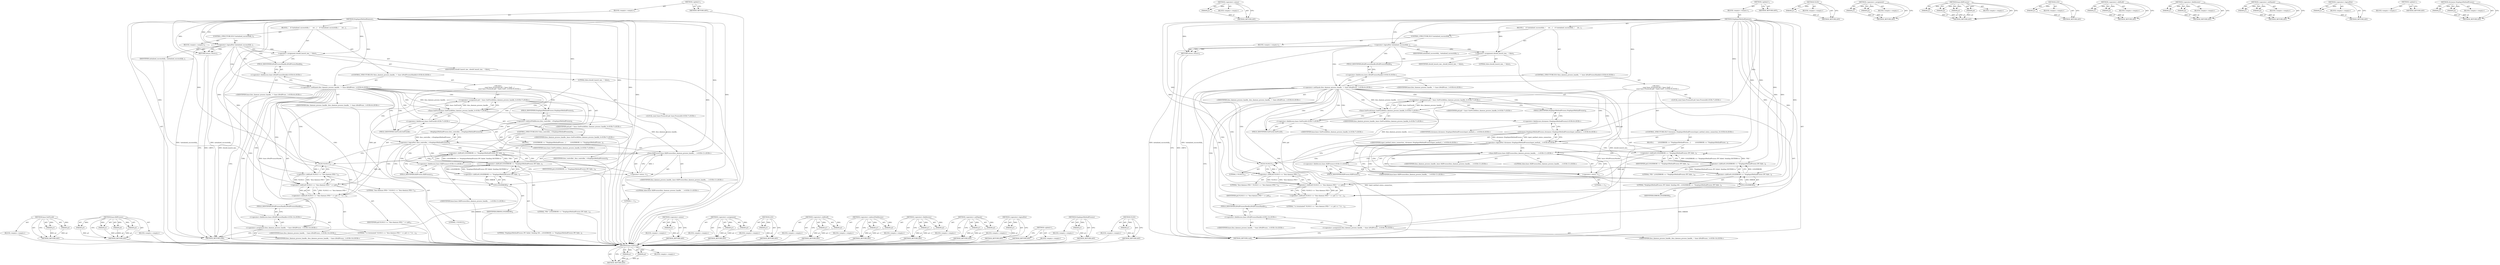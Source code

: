 digraph "VLOG" {
vulnerable_118 [label=<(METHOD,base.GetProcId)>];
vulnerable_119 [label=<(PARAM,p1)>];
vulnerable_120 [label=<(PARAM,p2)>];
vulnerable_121 [label=<(BLOCK,&lt;empty&gt;,&lt;empty&gt;)>];
vulnerable_122 [label=<(METHOD_RETURN,ANY)>];
vulnerable_144 [label=<(METHOD,&lt;operator&gt;.minus)>];
vulnerable_145 [label=<(PARAM,p1)>];
vulnerable_146 [label=<(BLOCK,&lt;empty&gt;,&lt;empty&gt;)>];
vulnerable_147 [label=<(METHOD_RETURN,ANY)>];
vulnerable_6 [label=<(METHOD,&lt;global&gt;)<SUB>1</SUB>>];
vulnerable_7 [label=<(BLOCK,&lt;empty&gt;,&lt;empty&gt;)<SUB>1</SUB>>];
vulnerable_8 [label=<(METHOD,StopInputMethodDaemon)<SUB>1</SUB>>];
vulnerable_9 [label=<(BLOCK,{
    if (!initialized_successfully_)
      ret...,{
    if (!initialized_successfully_)
      ret...)<SUB>1</SUB>>];
vulnerable_10 [label=<(CONTROL_STRUCTURE,IF,if (!initialized_successfully_))<SUB>2</SUB>>];
vulnerable_11 [label=<(&lt;operator&gt;.logicalNot,!initialized_successfully_)<SUB>2</SUB>>];
vulnerable_12 [label=<(IDENTIFIER,initialized_successfully_,!initialized_successfully_)<SUB>2</SUB>>];
vulnerable_13 [label=<(BLOCK,&lt;empty&gt;,&lt;empty&gt;)<SUB>3</SUB>>];
vulnerable_14 [label=<(RETURN,return;,return;)<SUB>3</SUB>>];
vulnerable_15 [label=<(&lt;operator&gt;.assignment,should_launch_ime_ = false)<SUB>5</SUB>>];
vulnerable_16 [label=<(IDENTIFIER,should_launch_ime_,should_launch_ime_ = false)<SUB>5</SUB>>];
vulnerable_17 [label=<(LITERAL,false,should_launch_ime_ = false)<SUB>5</SUB>>];
vulnerable_18 [label="<(CONTROL_STRUCTURE,IF,if (ibus_daemon_process_handle_ != base::kNullProcessHandle))<SUB>6</SUB>>"];
vulnerable_19 [label="<(&lt;operator&gt;.notEquals,ibus_daemon_process_handle_ != base::kNullProce...)<SUB>6</SUB>>"];
vulnerable_20 [label="<(IDENTIFIER,ibus_daemon_process_handle_,ibus_daemon_process_handle_ != base::kNullProce...)<SUB>6</SUB>>"];
vulnerable_21 [label="<(&lt;operator&gt;.fieldAccess,base::kNullProcessHandle)<SUB>6</SUB>>"];
vulnerable_22 [label="<(IDENTIFIER,base,ibus_daemon_process_handle_ != base::kNullProce...)<SUB>6</SUB>>"];
vulnerable_23 [label=<(FIELD_IDENTIFIER,kNullProcessHandle,kNullProcessHandle)<SUB>6</SUB>>];
vulnerable_24 [label="<(BLOCK,{
       const base::ProcessId pid = base::GetP...,{
       const base::ProcessId pid = base::GetP...)<SUB>6</SUB>>"];
vulnerable_25 [label="<(LOCAL,const base.ProcessId pid: base.ProcessId)<SUB>7</SUB>>"];
vulnerable_26 [label="<(&lt;operator&gt;.assignment,pid = base::GetProcId(ibus_daemon_process_handle_))<SUB>7</SUB>>"];
vulnerable_27 [label="<(IDENTIFIER,pid,pid = base::GetProcId(ibus_daemon_process_handle_))<SUB>7</SUB>>"];
vulnerable_28 [label="<(base.GetProcId,base::GetProcId(ibus_daemon_process_handle_))<SUB>7</SUB>>"];
vulnerable_29 [label="<(&lt;operator&gt;.fieldAccess,base::GetProcId)<SUB>7</SUB>>"];
vulnerable_30 [label="<(IDENTIFIER,base,base::GetProcId(ibus_daemon_process_handle_))<SUB>7</SUB>>"];
vulnerable_31 [label=<(FIELD_IDENTIFIER,GetProcId,GetProcId)<SUB>7</SUB>>];
vulnerable_32 [label="<(IDENTIFIER,ibus_daemon_process_handle_,base::GetProcId(ibus_daemon_process_handle_))<SUB>7</SUB>>"];
vulnerable_33 [label="<(CONTROL_STRUCTURE,IF,if (!chromeos::StopInputMethodProcess(input_method_status_connection_)))<SUB>8</SUB>>"];
vulnerable_34 [label="<(&lt;operator&gt;.logicalNot,!chromeos::StopInputMethodProcess(input_method_...)<SUB>8</SUB>>"];
vulnerable_35 [label="<(chromeos.StopInputMethodProcess,chromeos::StopInputMethodProcess(input_method_s...)<SUB>8</SUB>>"];
vulnerable_36 [label="<(&lt;operator&gt;.fieldAccess,chromeos::StopInputMethodProcess)<SUB>8</SUB>>"];
vulnerable_37 [label="<(IDENTIFIER,chromeos,chromeos::StopInputMethodProcess(input_method_s...)<SUB>8</SUB>>"];
vulnerable_38 [label=<(FIELD_IDENTIFIER,StopInputMethodProcess,StopInputMethodProcess)<SUB>8</SUB>>];
vulnerable_39 [label="<(IDENTIFIER,input_method_status_connection_,chromeos::StopInputMethodProcess(input_method_s...)<SUB>8</SUB>>"];
vulnerable_40 [label=<(BLOCK,{
         LOG(ERROR) &lt;&lt; &quot;StopInputMethodProces...,{
         LOG(ERROR) &lt;&lt; &quot;StopInputMethodProces...)<SUB>8</SUB>>];
vulnerable_41 [label=<(&lt;operator&gt;.shiftLeft,LOG(ERROR) &lt;&lt; &quot;StopInputMethodProcess IPC faile...)<SUB>9</SUB>>];
vulnerable_42 [label=<(&lt;operator&gt;.shiftLeft,LOG(ERROR) &lt;&lt; &quot;StopInputMethodProcess IPC faile...)<SUB>9</SUB>>];
vulnerable_43 [label=<(&lt;operator&gt;.shiftLeft,LOG(ERROR) &lt;&lt; &quot;StopInputMethodProcess IPC faile...)<SUB>9</SUB>>];
vulnerable_44 [label=<(LOG,LOG(ERROR))<SUB>9</SUB>>];
vulnerable_45 [label=<(IDENTIFIER,ERROR,LOG(ERROR))<SUB>9</SUB>>];
vulnerable_46 [label=<(LITERAL,&quot;StopInputMethodProcess IPC failed. Sending SIG...,LOG(ERROR) &lt;&lt; &quot;StopInputMethodProcess IPC faile...)<SUB>9</SUB>>];
vulnerable_47 [label=<(LITERAL,&quot;PID &quot;,LOG(ERROR) &lt;&lt; &quot;StopInputMethodProcess IPC faile...)<SUB>10</SUB>>];
vulnerable_48 [label=<(IDENTIFIER,pid,LOG(ERROR) &lt;&lt; &quot;StopInputMethodProcess IPC faile...)<SUB>10</SUB>>];
vulnerable_49 [label="<(base.KillProcess,base::KillProcess(ibus_daemon_process_handle_, ...)<SUB>11</SUB>>"];
vulnerable_50 [label="<(&lt;operator&gt;.fieldAccess,base::KillProcess)<SUB>11</SUB>>"];
vulnerable_51 [label="<(IDENTIFIER,base,base::KillProcess(ibus_daemon_process_handle_, ...)<SUB>11</SUB>>"];
vulnerable_52 [label=<(FIELD_IDENTIFIER,KillProcess,KillProcess)<SUB>11</SUB>>];
vulnerable_53 [label="<(IDENTIFIER,ibus_daemon_process_handle_,base::KillProcess(ibus_daemon_process_handle_, ...)<SUB>11</SUB>>"];
vulnerable_54 [label=<(&lt;operator&gt;.minus,-1)<SUB>11</SUB>>];
vulnerable_55 [label=<(LITERAL,1,-1)<SUB>11</SUB>>];
vulnerable_56 [label="<(LITERAL,false,base::KillProcess(ibus_daemon_process_handle_, ...)<SUB>11</SUB>>"];
vulnerable_57 [label=<(&lt;operator&gt;.shiftLeft,VLOG(1) &lt;&lt; &quot;ibus-daemon (PID=&quot; &lt;&lt; pid &lt;&lt; &quot;) is ...)<SUB>13</SUB>>];
vulnerable_58 [label=<(&lt;operator&gt;.shiftLeft,VLOG(1) &lt;&lt; &quot;ibus-daemon (PID=&quot; &lt;&lt; pid)<SUB>13</SUB>>];
vulnerable_59 [label=<(&lt;operator&gt;.shiftLeft,VLOG(1) &lt;&lt; &quot;ibus-daemon (PID=&quot;)<SUB>13</SUB>>];
vulnerable_60 [label=<(VLOG,VLOG(1))<SUB>13</SUB>>];
vulnerable_61 [label=<(LITERAL,1,VLOG(1))<SUB>13</SUB>>];
vulnerable_62 [label=<(LITERAL,&quot;ibus-daemon (PID=&quot;,VLOG(1) &lt;&lt; &quot;ibus-daemon (PID=&quot;)<SUB>13</SUB>>];
vulnerable_63 [label=<(IDENTIFIER,pid,VLOG(1) &lt;&lt; &quot;ibus-daemon (PID=&quot; &lt;&lt; pid)<SUB>13</SUB>>];
vulnerable_64 [label=<(LITERAL,&quot;) is terminated&quot;,VLOG(1) &lt;&lt; &quot;ibus-daemon (PID=&quot; &lt;&lt; pid &lt;&lt; &quot;) is ...)<SUB>13</SUB>>];
vulnerable_65 [label="<(&lt;operator&gt;.assignment,ibus_daemon_process_handle_ = base::kNullProces...)<SUB>14</SUB>>"];
vulnerable_66 [label="<(IDENTIFIER,ibus_daemon_process_handle_,ibus_daemon_process_handle_ = base::kNullProces...)<SUB>14</SUB>>"];
vulnerable_67 [label="<(&lt;operator&gt;.fieldAccess,base::kNullProcessHandle)<SUB>14</SUB>>"];
vulnerable_68 [label="<(IDENTIFIER,base,ibus_daemon_process_handle_ = base::kNullProces...)<SUB>14</SUB>>"];
vulnerable_69 [label=<(FIELD_IDENTIFIER,kNullProcessHandle,kNullProcessHandle)<SUB>14</SUB>>];
vulnerable_70 [label=<(METHOD_RETURN,void)<SUB>1</SUB>>];
vulnerable_72 [label=<(METHOD_RETURN,ANY)<SUB>1</SUB>>];
vulnerable_148 [label=<(METHOD,VLOG)>];
vulnerable_149 [label=<(PARAM,p1)>];
vulnerable_150 [label=<(BLOCK,&lt;empty&gt;,&lt;empty&gt;)>];
vulnerable_151 [label=<(METHOD_RETURN,ANY)>];
vulnerable_103 [label=<(METHOD,&lt;operator&gt;.assignment)>];
vulnerable_104 [label=<(PARAM,p1)>];
vulnerable_105 [label=<(PARAM,p2)>];
vulnerable_106 [label=<(BLOCK,&lt;empty&gt;,&lt;empty&gt;)>];
vulnerable_107 [label=<(METHOD_RETURN,ANY)>];
vulnerable_137 [label=<(METHOD,base.KillProcess)>];
vulnerable_138 [label=<(PARAM,p1)>];
vulnerable_139 [label=<(PARAM,p2)>];
vulnerable_140 [label=<(PARAM,p3)>];
vulnerable_141 [label=<(PARAM,p4)>];
vulnerable_142 [label=<(BLOCK,&lt;empty&gt;,&lt;empty&gt;)>];
vulnerable_143 [label=<(METHOD_RETURN,ANY)>];
vulnerable_133 [label=<(METHOD,LOG)>];
vulnerable_134 [label=<(PARAM,p1)>];
vulnerable_135 [label=<(BLOCK,&lt;empty&gt;,&lt;empty&gt;)>];
vulnerable_136 [label=<(METHOD_RETURN,ANY)>];
vulnerable_128 [label=<(METHOD,&lt;operator&gt;.shiftLeft)>];
vulnerable_129 [label=<(PARAM,p1)>];
vulnerable_130 [label=<(PARAM,p2)>];
vulnerable_131 [label=<(BLOCK,&lt;empty&gt;,&lt;empty&gt;)>];
vulnerable_132 [label=<(METHOD_RETURN,ANY)>];
vulnerable_113 [label=<(METHOD,&lt;operator&gt;.fieldAccess)>];
vulnerable_114 [label=<(PARAM,p1)>];
vulnerable_115 [label=<(PARAM,p2)>];
vulnerable_116 [label=<(BLOCK,&lt;empty&gt;,&lt;empty&gt;)>];
vulnerable_117 [label=<(METHOD_RETURN,ANY)>];
vulnerable_108 [label=<(METHOD,&lt;operator&gt;.notEquals)>];
vulnerable_109 [label=<(PARAM,p1)>];
vulnerable_110 [label=<(PARAM,p2)>];
vulnerable_111 [label=<(BLOCK,&lt;empty&gt;,&lt;empty&gt;)>];
vulnerable_112 [label=<(METHOD_RETURN,ANY)>];
vulnerable_99 [label=<(METHOD,&lt;operator&gt;.logicalNot)>];
vulnerable_100 [label=<(PARAM,p1)>];
vulnerable_101 [label=<(BLOCK,&lt;empty&gt;,&lt;empty&gt;)>];
vulnerable_102 [label=<(METHOD_RETURN,ANY)>];
vulnerable_93 [label=<(METHOD,&lt;global&gt;)<SUB>1</SUB>>];
vulnerable_94 [label=<(BLOCK,&lt;empty&gt;,&lt;empty&gt;)>];
vulnerable_95 [label=<(METHOD_RETURN,ANY)>];
vulnerable_123 [label=<(METHOD,chromeos.StopInputMethodProcess)>];
vulnerable_124 [label=<(PARAM,p1)>];
vulnerable_125 [label=<(PARAM,p2)>];
vulnerable_126 [label=<(BLOCK,&lt;empty&gt;,&lt;empty&gt;)>];
vulnerable_127 [label=<(METHOD_RETURN,ANY)>];
fixed_117 [label=<(METHOD,base.GetProcId)>];
fixed_118 [label=<(PARAM,p1)>];
fixed_119 [label=<(PARAM,p2)>];
fixed_120 [label=<(BLOCK,&lt;empty&gt;,&lt;empty&gt;)>];
fixed_121 [label=<(METHOD_RETURN,ANY)>];
fixed_140 [label=<(METHOD,base.KillProcess)>];
fixed_141 [label=<(PARAM,p1)>];
fixed_142 [label=<(PARAM,p2)>];
fixed_143 [label=<(PARAM,p3)>];
fixed_144 [label=<(PARAM,p4)>];
fixed_145 [label=<(BLOCK,&lt;empty&gt;,&lt;empty&gt;)>];
fixed_146 [label=<(METHOD_RETURN,ANY)>];
fixed_6 [label=<(METHOD,&lt;global&gt;)<SUB>1</SUB>>];
fixed_7 [label=<(BLOCK,&lt;empty&gt;,&lt;empty&gt;)<SUB>1</SUB>>];
fixed_8 [label=<(METHOD,StopInputMethodDaemon)<SUB>1</SUB>>];
fixed_9 [label=<(BLOCK,{
    if (!initialized_successfully_)
      ret...,{
    if (!initialized_successfully_)
      ret...)<SUB>1</SUB>>];
fixed_10 [label=<(CONTROL_STRUCTURE,IF,if (!initialized_successfully_))<SUB>2</SUB>>];
fixed_11 [label=<(&lt;operator&gt;.logicalNot,!initialized_successfully_)<SUB>2</SUB>>];
fixed_12 [label=<(IDENTIFIER,initialized_successfully_,!initialized_successfully_)<SUB>2</SUB>>];
fixed_13 [label=<(BLOCK,&lt;empty&gt;,&lt;empty&gt;)<SUB>3</SUB>>];
fixed_14 [label=<(RETURN,return;,return;)<SUB>3</SUB>>];
fixed_15 [label=<(&lt;operator&gt;.assignment,should_launch_ime_ = false)<SUB>5</SUB>>];
fixed_16 [label=<(IDENTIFIER,should_launch_ime_,should_launch_ime_ = false)<SUB>5</SUB>>];
fixed_17 [label=<(LITERAL,false,should_launch_ime_ = false)<SUB>5</SUB>>];
fixed_18 [label="<(CONTROL_STRUCTURE,IF,if (ibus_daemon_process_handle_ != base::kNullProcessHandle))<SUB>6</SUB>>"];
fixed_19 [label="<(&lt;operator&gt;.notEquals,ibus_daemon_process_handle_ != base::kNullProce...)<SUB>6</SUB>>"];
fixed_20 [label="<(IDENTIFIER,ibus_daemon_process_handle_,ibus_daemon_process_handle_ != base::kNullProce...)<SUB>6</SUB>>"];
fixed_21 [label="<(&lt;operator&gt;.fieldAccess,base::kNullProcessHandle)<SUB>6</SUB>>"];
fixed_22 [label="<(IDENTIFIER,base,ibus_daemon_process_handle_ != base::kNullProce...)<SUB>6</SUB>>"];
fixed_23 [label=<(FIELD_IDENTIFIER,kNullProcessHandle,kNullProcessHandle)<SUB>6</SUB>>];
fixed_24 [label="<(BLOCK,{
       const base::ProcessId pid = base::GetP...,{
       const base::ProcessId pid = base::GetP...)<SUB>6</SUB>>"];
fixed_25 [label="<(LOCAL,const base.ProcessId pid: base.ProcessId)<SUB>7</SUB>>"];
fixed_26 [label="<(&lt;operator&gt;.assignment,pid = base::GetProcId(ibus_daemon_process_handle_))<SUB>7</SUB>>"];
fixed_27 [label="<(IDENTIFIER,pid,pid = base::GetProcId(ibus_daemon_process_handle_))<SUB>7</SUB>>"];
fixed_28 [label="<(base.GetProcId,base::GetProcId(ibus_daemon_process_handle_))<SUB>7</SUB>>"];
fixed_29 [label="<(&lt;operator&gt;.fieldAccess,base::GetProcId)<SUB>7</SUB>>"];
fixed_30 [label="<(IDENTIFIER,base,base::GetProcId(ibus_daemon_process_handle_))<SUB>7</SUB>>"];
fixed_31 [label=<(FIELD_IDENTIFIER,GetProcId,GetProcId)<SUB>7</SUB>>];
fixed_32 [label="<(IDENTIFIER,ibus_daemon_process_handle_,base::GetProcId(ibus_daemon_process_handle_))<SUB>7</SUB>>"];
fixed_33 [label=<(CONTROL_STRUCTURE,IF,if (!ibus_controller_-&gt;StopInputMethodProcess()))<SUB>8</SUB>>];
fixed_34 [label=<(&lt;operator&gt;.logicalNot,!ibus_controller_-&gt;StopInputMethodProcess())<SUB>8</SUB>>];
fixed_35 [label=<(StopInputMethodProcess,ibus_controller_-&gt;StopInputMethodProcess())<SUB>8</SUB>>];
fixed_36 [label=<(&lt;operator&gt;.indirectFieldAccess,ibus_controller_-&gt;StopInputMethodProcess)<SUB>8</SUB>>];
fixed_37 [label=<(IDENTIFIER,ibus_controller_,ibus_controller_-&gt;StopInputMethodProcess())<SUB>8</SUB>>];
fixed_38 [label=<(FIELD_IDENTIFIER,StopInputMethodProcess,StopInputMethodProcess)<SUB>8</SUB>>];
fixed_39 [label=<(BLOCK,{
         LOG(ERROR) &lt;&lt; &quot;StopInputMethodProces...,{
         LOG(ERROR) &lt;&lt; &quot;StopInputMethodProces...)<SUB>8</SUB>>];
fixed_40 [label=<(&lt;operator&gt;.shiftLeft,LOG(ERROR) &lt;&lt; &quot;StopInputMethodProcess IPC faile...)<SUB>9</SUB>>];
fixed_41 [label=<(&lt;operator&gt;.shiftLeft,LOG(ERROR) &lt;&lt; &quot;StopInputMethodProcess IPC faile...)<SUB>9</SUB>>];
fixed_42 [label=<(&lt;operator&gt;.shiftLeft,LOG(ERROR) &lt;&lt; &quot;StopInputMethodProcess IPC faile...)<SUB>9</SUB>>];
fixed_43 [label=<(LOG,LOG(ERROR))<SUB>9</SUB>>];
fixed_44 [label=<(IDENTIFIER,ERROR,LOG(ERROR))<SUB>9</SUB>>];
fixed_45 [label=<(LITERAL,&quot;StopInputMethodProcess IPC failed. Sending SIG...,LOG(ERROR) &lt;&lt; &quot;StopInputMethodProcess IPC faile...)<SUB>9</SUB>>];
fixed_46 [label=<(LITERAL,&quot;PID &quot;,LOG(ERROR) &lt;&lt; &quot;StopInputMethodProcess IPC faile...)<SUB>10</SUB>>];
fixed_47 [label=<(IDENTIFIER,pid,LOG(ERROR) &lt;&lt; &quot;StopInputMethodProcess IPC faile...)<SUB>10</SUB>>];
fixed_48 [label="<(base.KillProcess,base::KillProcess(ibus_daemon_process_handle_, ...)<SUB>11</SUB>>"];
fixed_49 [label="<(&lt;operator&gt;.fieldAccess,base::KillProcess)<SUB>11</SUB>>"];
fixed_50 [label="<(IDENTIFIER,base,base::KillProcess(ibus_daemon_process_handle_, ...)<SUB>11</SUB>>"];
fixed_51 [label=<(FIELD_IDENTIFIER,KillProcess,KillProcess)<SUB>11</SUB>>];
fixed_52 [label="<(IDENTIFIER,ibus_daemon_process_handle_,base::KillProcess(ibus_daemon_process_handle_, ...)<SUB>11</SUB>>"];
fixed_53 [label=<(&lt;operator&gt;.minus,-1)<SUB>11</SUB>>];
fixed_54 [label=<(LITERAL,1,-1)<SUB>11</SUB>>];
fixed_55 [label="<(LITERAL,false,base::KillProcess(ibus_daemon_process_handle_, ...)<SUB>11</SUB>>"];
fixed_56 [label=<(&lt;operator&gt;.shiftLeft,VLOG(1) &lt;&lt; &quot;ibus-daemon (PID=&quot; &lt;&lt; pid &lt;&lt; &quot;) is ...)<SUB>13</SUB>>];
fixed_57 [label=<(&lt;operator&gt;.shiftLeft,VLOG(1) &lt;&lt; &quot;ibus-daemon (PID=&quot; &lt;&lt; pid)<SUB>13</SUB>>];
fixed_58 [label=<(&lt;operator&gt;.shiftLeft,VLOG(1) &lt;&lt; &quot;ibus-daemon (PID=&quot;)<SUB>13</SUB>>];
fixed_59 [label=<(VLOG,VLOG(1))<SUB>13</SUB>>];
fixed_60 [label=<(LITERAL,1,VLOG(1))<SUB>13</SUB>>];
fixed_61 [label=<(LITERAL,&quot;ibus-daemon (PID=&quot;,VLOG(1) &lt;&lt; &quot;ibus-daemon (PID=&quot;)<SUB>13</SUB>>];
fixed_62 [label=<(IDENTIFIER,pid,VLOG(1) &lt;&lt; &quot;ibus-daemon (PID=&quot; &lt;&lt; pid)<SUB>13</SUB>>];
fixed_63 [label=<(LITERAL,&quot;) is terminated&quot;,VLOG(1) &lt;&lt; &quot;ibus-daemon (PID=&quot; &lt;&lt; pid &lt;&lt; &quot;) is ...)<SUB>13</SUB>>];
fixed_64 [label="<(&lt;operator&gt;.assignment,ibus_daemon_process_handle_ = base::kNullProces...)<SUB>14</SUB>>"];
fixed_65 [label="<(IDENTIFIER,ibus_daemon_process_handle_,ibus_daemon_process_handle_ = base::kNullProces...)<SUB>14</SUB>>"];
fixed_66 [label="<(&lt;operator&gt;.fieldAccess,base::kNullProcessHandle)<SUB>14</SUB>>"];
fixed_67 [label="<(IDENTIFIER,base,ibus_daemon_process_handle_ = base::kNullProces...)<SUB>14</SUB>>"];
fixed_68 [label=<(FIELD_IDENTIFIER,kNullProcessHandle,kNullProcessHandle)<SUB>14</SUB>>];
fixed_69 [label=<(METHOD_RETURN,void)<SUB>1</SUB>>];
fixed_71 [label=<(METHOD_RETURN,ANY)<SUB>1</SUB>>];
fixed_147 [label=<(METHOD,&lt;operator&gt;.minus)>];
fixed_148 [label=<(PARAM,p1)>];
fixed_149 [label=<(BLOCK,&lt;empty&gt;,&lt;empty&gt;)>];
fixed_150 [label=<(METHOD_RETURN,ANY)>];
fixed_102 [label=<(METHOD,&lt;operator&gt;.assignment)>];
fixed_103 [label=<(PARAM,p1)>];
fixed_104 [label=<(PARAM,p2)>];
fixed_105 [label=<(BLOCK,&lt;empty&gt;,&lt;empty&gt;)>];
fixed_106 [label=<(METHOD_RETURN,ANY)>];
fixed_136 [label=<(METHOD,LOG)>];
fixed_137 [label=<(PARAM,p1)>];
fixed_138 [label=<(BLOCK,&lt;empty&gt;,&lt;empty&gt;)>];
fixed_139 [label=<(METHOD_RETURN,ANY)>];
fixed_131 [label=<(METHOD,&lt;operator&gt;.shiftLeft)>];
fixed_132 [label=<(PARAM,p1)>];
fixed_133 [label=<(PARAM,p2)>];
fixed_134 [label=<(BLOCK,&lt;empty&gt;,&lt;empty&gt;)>];
fixed_135 [label=<(METHOD_RETURN,ANY)>];
fixed_126 [label=<(METHOD,&lt;operator&gt;.indirectFieldAccess)>];
fixed_127 [label=<(PARAM,p1)>];
fixed_128 [label=<(PARAM,p2)>];
fixed_129 [label=<(BLOCK,&lt;empty&gt;,&lt;empty&gt;)>];
fixed_130 [label=<(METHOD_RETURN,ANY)>];
fixed_112 [label=<(METHOD,&lt;operator&gt;.fieldAccess)>];
fixed_113 [label=<(PARAM,p1)>];
fixed_114 [label=<(PARAM,p2)>];
fixed_115 [label=<(BLOCK,&lt;empty&gt;,&lt;empty&gt;)>];
fixed_116 [label=<(METHOD_RETURN,ANY)>];
fixed_107 [label=<(METHOD,&lt;operator&gt;.notEquals)>];
fixed_108 [label=<(PARAM,p1)>];
fixed_109 [label=<(PARAM,p2)>];
fixed_110 [label=<(BLOCK,&lt;empty&gt;,&lt;empty&gt;)>];
fixed_111 [label=<(METHOD_RETURN,ANY)>];
fixed_98 [label=<(METHOD,&lt;operator&gt;.logicalNot)>];
fixed_99 [label=<(PARAM,p1)>];
fixed_100 [label=<(BLOCK,&lt;empty&gt;,&lt;empty&gt;)>];
fixed_101 [label=<(METHOD_RETURN,ANY)>];
fixed_92 [label=<(METHOD,&lt;global&gt;)<SUB>1</SUB>>];
fixed_93 [label=<(BLOCK,&lt;empty&gt;,&lt;empty&gt;)>];
fixed_94 [label=<(METHOD_RETURN,ANY)>];
fixed_122 [label=<(METHOD,StopInputMethodProcess)>];
fixed_123 [label=<(PARAM,p1)>];
fixed_124 [label=<(BLOCK,&lt;empty&gt;,&lt;empty&gt;)>];
fixed_125 [label=<(METHOD_RETURN,ANY)>];
fixed_151 [label=<(METHOD,VLOG)>];
fixed_152 [label=<(PARAM,p1)>];
fixed_153 [label=<(BLOCK,&lt;empty&gt;,&lt;empty&gt;)>];
fixed_154 [label=<(METHOD_RETURN,ANY)>];
vulnerable_118 -> vulnerable_119  [key=0, label="AST: "];
vulnerable_118 -> vulnerable_119  [key=1, label="DDG: "];
vulnerable_118 -> vulnerable_121  [key=0, label="AST: "];
vulnerable_118 -> vulnerable_120  [key=0, label="AST: "];
vulnerable_118 -> vulnerable_120  [key=1, label="DDG: "];
vulnerable_118 -> vulnerable_122  [key=0, label="AST: "];
vulnerable_118 -> vulnerable_122  [key=1, label="CFG: "];
vulnerable_119 -> vulnerable_122  [key=0, label="DDG: p1"];
vulnerable_120 -> vulnerable_122  [key=0, label="DDG: p2"];
vulnerable_144 -> vulnerable_145  [key=0, label="AST: "];
vulnerable_144 -> vulnerable_145  [key=1, label="DDG: "];
vulnerable_144 -> vulnerable_146  [key=0, label="AST: "];
vulnerable_144 -> vulnerable_147  [key=0, label="AST: "];
vulnerable_144 -> vulnerable_147  [key=1, label="CFG: "];
vulnerable_145 -> vulnerable_147  [key=0, label="DDG: p1"];
vulnerable_6 -> vulnerable_7  [key=0, label="AST: "];
vulnerable_6 -> vulnerable_72  [key=0, label="AST: "];
vulnerable_6 -> vulnerable_72  [key=1, label="CFG: "];
vulnerable_7 -> vulnerable_8  [key=0, label="AST: "];
vulnerable_8 -> vulnerable_9  [key=0, label="AST: "];
vulnerable_8 -> vulnerable_70  [key=0, label="AST: "];
vulnerable_8 -> vulnerable_11  [key=0, label="CFG: "];
vulnerable_8 -> vulnerable_11  [key=1, label="DDG: "];
vulnerable_8 -> vulnerable_15  [key=0, label="DDG: "];
vulnerable_8 -> vulnerable_14  [key=0, label="DDG: "];
vulnerable_8 -> vulnerable_19  [key=0, label="DDG: "];
vulnerable_8 -> vulnerable_57  [key=0, label="DDG: "];
vulnerable_8 -> vulnerable_28  [key=0, label="DDG: "];
vulnerable_8 -> vulnerable_58  [key=0, label="DDG: "];
vulnerable_8 -> vulnerable_35  [key=0, label="DDG: "];
vulnerable_8 -> vulnerable_41  [key=0, label="DDG: "];
vulnerable_8 -> vulnerable_49  [key=0, label="DDG: "];
vulnerable_8 -> vulnerable_59  [key=0, label="DDG: "];
vulnerable_8 -> vulnerable_42  [key=0, label="DDG: "];
vulnerable_8 -> vulnerable_54  [key=0, label="DDG: "];
vulnerable_8 -> vulnerable_60  [key=0, label="DDG: "];
vulnerable_8 -> vulnerable_43  [key=0, label="DDG: "];
vulnerable_8 -> vulnerable_44  [key=0, label="DDG: "];
vulnerable_9 -> vulnerable_10  [key=0, label="AST: "];
vulnerable_9 -> vulnerable_15  [key=0, label="AST: "];
vulnerable_9 -> vulnerable_18  [key=0, label="AST: "];
vulnerable_10 -> vulnerable_11  [key=0, label="AST: "];
vulnerable_10 -> vulnerable_13  [key=0, label="AST: "];
vulnerable_11 -> vulnerable_12  [key=0, label="AST: "];
vulnerable_11 -> vulnerable_14  [key=0, label="CFG: "];
vulnerable_11 -> vulnerable_14  [key=1, label="CDG: "];
vulnerable_11 -> vulnerable_15  [key=0, label="CFG: "];
vulnerable_11 -> vulnerable_15  [key=1, label="CDG: "];
vulnerable_11 -> vulnerable_70  [key=0, label="DDG: !initialized_successfully_"];
vulnerable_11 -> vulnerable_70  [key=1, label="DDG: initialized_successfully_"];
vulnerable_11 -> vulnerable_21  [key=0, label="CDG: "];
vulnerable_11 -> vulnerable_19  [key=0, label="CDG: "];
vulnerable_11 -> vulnerable_23  [key=0, label="CDG: "];
vulnerable_13 -> vulnerable_14  [key=0, label="AST: "];
vulnerable_14 -> vulnerable_70  [key=0, label="CFG: "];
vulnerable_14 -> vulnerable_70  [key=1, label="DDG: &lt;RET&gt;"];
vulnerable_15 -> vulnerable_16  [key=0, label="AST: "];
vulnerable_15 -> vulnerable_17  [key=0, label="AST: "];
vulnerable_15 -> vulnerable_23  [key=0, label="CFG: "];
vulnerable_15 -> vulnerable_70  [key=0, label="DDG: should_launch_ime_"];
vulnerable_18 -> vulnerable_19  [key=0, label="AST: "];
vulnerable_18 -> vulnerable_24  [key=0, label="AST: "];
vulnerable_19 -> vulnerable_20  [key=0, label="AST: "];
vulnerable_19 -> vulnerable_21  [key=0, label="AST: "];
vulnerable_19 -> vulnerable_70  [key=0, label="CFG: "];
vulnerable_19 -> vulnerable_31  [key=0, label="CFG: "];
vulnerable_19 -> vulnerable_31  [key=1, label="CDG: "];
vulnerable_19 -> vulnerable_65  [key=0, label="DDG: base::kNullProcessHandle"];
vulnerable_19 -> vulnerable_65  [key=1, label="CDG: "];
vulnerable_19 -> vulnerable_28  [key=0, label="DDG: ibus_daemon_process_handle_"];
vulnerable_19 -> vulnerable_28  [key=1, label="CDG: "];
vulnerable_19 -> vulnerable_34  [key=0, label="CDG: "];
vulnerable_19 -> vulnerable_60  [key=0, label="CDG: "];
vulnerable_19 -> vulnerable_26  [key=0, label="CDG: "];
vulnerable_19 -> vulnerable_57  [key=0, label="CDG: "];
vulnerable_19 -> vulnerable_38  [key=0, label="CDG: "];
vulnerable_19 -> vulnerable_69  [key=0, label="CDG: "];
vulnerable_19 -> vulnerable_67  [key=0, label="CDG: "];
vulnerable_19 -> vulnerable_29  [key=0, label="CDG: "];
vulnerable_19 -> vulnerable_59  [key=0, label="CDG: "];
vulnerable_19 -> vulnerable_35  [key=0, label="CDG: "];
vulnerable_19 -> vulnerable_58  [key=0, label="CDG: "];
vulnerable_19 -> vulnerable_36  [key=0, label="CDG: "];
vulnerable_21 -> vulnerable_22  [key=0, label="AST: "];
vulnerable_21 -> vulnerable_23  [key=0, label="AST: "];
vulnerable_21 -> vulnerable_19  [key=0, label="CFG: "];
vulnerable_23 -> vulnerable_21  [key=0, label="CFG: "];
vulnerable_24 -> vulnerable_25  [key=0, label="AST: "];
vulnerable_24 -> vulnerable_26  [key=0, label="AST: "];
vulnerable_24 -> vulnerable_33  [key=0, label="AST: "];
vulnerable_24 -> vulnerable_57  [key=0, label="AST: "];
vulnerable_24 -> vulnerable_65  [key=0, label="AST: "];
vulnerable_26 -> vulnerable_27  [key=0, label="AST: "];
vulnerable_26 -> vulnerable_28  [key=0, label="AST: "];
vulnerable_26 -> vulnerable_38  [key=0, label="CFG: "];
vulnerable_26 -> vulnerable_58  [key=0, label="DDG: pid"];
vulnerable_26 -> vulnerable_41  [key=0, label="DDG: pid"];
vulnerable_28 -> vulnerable_29  [key=0, label="AST: "];
vulnerable_28 -> vulnerable_32  [key=0, label="AST: "];
vulnerable_28 -> vulnerable_26  [key=0, label="CFG: "];
vulnerable_28 -> vulnerable_26  [key=1, label="DDG: base::GetProcId"];
vulnerable_28 -> vulnerable_26  [key=2, label="DDG: ibus_daemon_process_handle_"];
vulnerable_28 -> vulnerable_49  [key=0, label="DDG: ibus_daemon_process_handle_"];
vulnerable_29 -> vulnerable_30  [key=0, label="AST: "];
vulnerable_29 -> vulnerable_31  [key=0, label="AST: "];
vulnerable_29 -> vulnerable_28  [key=0, label="CFG: "];
vulnerable_31 -> vulnerable_29  [key=0, label="CFG: "];
vulnerable_33 -> vulnerable_34  [key=0, label="AST: "];
vulnerable_33 -> vulnerable_40  [key=0, label="AST: "];
vulnerable_34 -> vulnerable_35  [key=0, label="AST: "];
vulnerable_34 -> vulnerable_44  [key=0, label="CFG: "];
vulnerable_34 -> vulnerable_44  [key=1, label="CDG: "];
vulnerable_34 -> vulnerable_60  [key=0, label="CFG: "];
vulnerable_34 -> vulnerable_49  [key=0, label="CDG: "];
vulnerable_34 -> vulnerable_42  [key=0, label="CDG: "];
vulnerable_34 -> vulnerable_52  [key=0, label="CDG: "];
vulnerable_34 -> vulnerable_50  [key=0, label="CDG: "];
vulnerable_34 -> vulnerable_54  [key=0, label="CDG: "];
vulnerable_34 -> vulnerable_43  [key=0, label="CDG: "];
vulnerable_34 -> vulnerable_41  [key=0, label="CDG: "];
vulnerable_35 -> vulnerable_36  [key=0, label="AST: "];
vulnerable_35 -> vulnerable_39  [key=0, label="AST: "];
vulnerable_35 -> vulnerable_34  [key=0, label="CFG: "];
vulnerable_35 -> vulnerable_34  [key=1, label="DDG: chromeos::StopInputMethodProcess"];
vulnerable_35 -> vulnerable_34  [key=2, label="DDG: input_method_status_connection_"];
vulnerable_35 -> vulnerable_70  [key=0, label="DDG: input_method_status_connection_"];
vulnerable_36 -> vulnerable_37  [key=0, label="AST: "];
vulnerable_36 -> vulnerable_38  [key=0, label="AST: "];
vulnerable_36 -> vulnerable_35  [key=0, label="CFG: "];
vulnerable_38 -> vulnerable_36  [key=0, label="CFG: "];
vulnerable_40 -> vulnerable_41  [key=0, label="AST: "];
vulnerable_40 -> vulnerable_49  [key=0, label="AST: "];
vulnerable_41 -> vulnerable_42  [key=0, label="AST: "];
vulnerable_41 -> vulnerable_48  [key=0, label="AST: "];
vulnerable_41 -> vulnerable_52  [key=0, label="CFG: "];
vulnerable_41 -> vulnerable_58  [key=0, label="DDG: pid"];
vulnerable_42 -> vulnerable_43  [key=0, label="AST: "];
vulnerable_42 -> vulnerable_47  [key=0, label="AST: "];
vulnerable_42 -> vulnerable_41  [key=0, label="CFG: "];
vulnerable_42 -> vulnerable_41  [key=1, label="DDG: LOG(ERROR) &lt;&lt; &quot;StopInputMethodProcess IPC failed. Sending SIGTERM to &quot;"];
vulnerable_42 -> vulnerable_41  [key=2, label="DDG: &quot;PID &quot;"];
vulnerable_43 -> vulnerable_44  [key=0, label="AST: "];
vulnerable_43 -> vulnerable_46  [key=0, label="AST: "];
vulnerable_43 -> vulnerable_42  [key=0, label="CFG: "];
vulnerable_43 -> vulnerable_42  [key=1, label="DDG: LOG(ERROR)"];
vulnerable_43 -> vulnerable_42  [key=2, label="DDG: &quot;StopInputMethodProcess IPC failed. Sending SIGTERM to &quot;"];
vulnerable_44 -> vulnerable_45  [key=0, label="AST: "];
vulnerable_44 -> vulnerable_43  [key=0, label="CFG: "];
vulnerable_44 -> vulnerable_43  [key=1, label="DDG: ERROR"];
vulnerable_44 -> vulnerable_70  [key=0, label="DDG: ERROR"];
vulnerable_49 -> vulnerable_50  [key=0, label="AST: "];
vulnerable_49 -> vulnerable_53  [key=0, label="AST: "];
vulnerable_49 -> vulnerable_54  [key=0, label="AST: "];
vulnerable_49 -> vulnerable_56  [key=0, label="AST: "];
vulnerable_49 -> vulnerable_60  [key=0, label="CFG: "];
vulnerable_50 -> vulnerable_51  [key=0, label="AST: "];
vulnerable_50 -> vulnerable_52  [key=0, label="AST: "];
vulnerable_50 -> vulnerable_54  [key=0, label="CFG: "];
vulnerable_52 -> vulnerable_50  [key=0, label="CFG: "];
vulnerable_54 -> vulnerable_55  [key=0, label="AST: "];
vulnerable_54 -> vulnerable_49  [key=0, label="CFG: "];
vulnerable_54 -> vulnerable_49  [key=1, label="DDG: 1"];
vulnerable_57 -> vulnerable_58  [key=0, label="AST: "];
vulnerable_57 -> vulnerable_64  [key=0, label="AST: "];
vulnerable_57 -> vulnerable_69  [key=0, label="CFG: "];
vulnerable_58 -> vulnerable_59  [key=0, label="AST: "];
vulnerable_58 -> vulnerable_63  [key=0, label="AST: "];
vulnerable_58 -> vulnerable_57  [key=0, label="CFG: "];
vulnerable_58 -> vulnerable_57  [key=1, label="DDG: VLOG(1) &lt;&lt; &quot;ibus-daemon (PID=&quot;"];
vulnerable_58 -> vulnerable_57  [key=2, label="DDG: pid"];
vulnerable_59 -> vulnerable_60  [key=0, label="AST: "];
vulnerable_59 -> vulnerable_62  [key=0, label="AST: "];
vulnerable_59 -> vulnerable_58  [key=0, label="CFG: "];
vulnerable_59 -> vulnerable_58  [key=1, label="DDG: VLOG(1)"];
vulnerable_59 -> vulnerable_58  [key=2, label="DDG: &quot;ibus-daemon (PID=&quot;"];
vulnerable_60 -> vulnerable_61  [key=0, label="AST: "];
vulnerable_60 -> vulnerable_59  [key=0, label="CFG: "];
vulnerable_60 -> vulnerable_59  [key=1, label="DDG: 1"];
vulnerable_65 -> vulnerable_66  [key=0, label="AST: "];
vulnerable_65 -> vulnerable_67  [key=0, label="AST: "];
vulnerable_65 -> vulnerable_70  [key=0, label="CFG: "];
vulnerable_67 -> vulnerable_68  [key=0, label="AST: "];
vulnerable_67 -> vulnerable_69  [key=0, label="AST: "];
vulnerable_67 -> vulnerable_65  [key=0, label="CFG: "];
vulnerable_69 -> vulnerable_67  [key=0, label="CFG: "];
vulnerable_148 -> vulnerable_149  [key=0, label="AST: "];
vulnerable_148 -> vulnerable_149  [key=1, label="DDG: "];
vulnerable_148 -> vulnerable_150  [key=0, label="AST: "];
vulnerable_148 -> vulnerable_151  [key=0, label="AST: "];
vulnerable_148 -> vulnerable_151  [key=1, label="CFG: "];
vulnerable_149 -> vulnerable_151  [key=0, label="DDG: p1"];
vulnerable_103 -> vulnerable_104  [key=0, label="AST: "];
vulnerable_103 -> vulnerable_104  [key=1, label="DDG: "];
vulnerable_103 -> vulnerable_106  [key=0, label="AST: "];
vulnerable_103 -> vulnerable_105  [key=0, label="AST: "];
vulnerable_103 -> vulnerable_105  [key=1, label="DDG: "];
vulnerable_103 -> vulnerable_107  [key=0, label="AST: "];
vulnerable_103 -> vulnerable_107  [key=1, label="CFG: "];
vulnerable_104 -> vulnerable_107  [key=0, label="DDG: p1"];
vulnerable_105 -> vulnerable_107  [key=0, label="DDG: p2"];
vulnerable_137 -> vulnerable_138  [key=0, label="AST: "];
vulnerable_137 -> vulnerable_138  [key=1, label="DDG: "];
vulnerable_137 -> vulnerable_142  [key=0, label="AST: "];
vulnerable_137 -> vulnerable_139  [key=0, label="AST: "];
vulnerable_137 -> vulnerable_139  [key=1, label="DDG: "];
vulnerable_137 -> vulnerable_143  [key=0, label="AST: "];
vulnerable_137 -> vulnerable_143  [key=1, label="CFG: "];
vulnerable_137 -> vulnerable_140  [key=0, label="AST: "];
vulnerable_137 -> vulnerable_140  [key=1, label="DDG: "];
vulnerable_137 -> vulnerable_141  [key=0, label="AST: "];
vulnerable_137 -> vulnerable_141  [key=1, label="DDG: "];
vulnerable_138 -> vulnerable_143  [key=0, label="DDG: p1"];
vulnerable_139 -> vulnerable_143  [key=0, label="DDG: p2"];
vulnerable_140 -> vulnerable_143  [key=0, label="DDG: p3"];
vulnerable_141 -> vulnerable_143  [key=0, label="DDG: p4"];
vulnerable_133 -> vulnerable_134  [key=0, label="AST: "];
vulnerable_133 -> vulnerable_134  [key=1, label="DDG: "];
vulnerable_133 -> vulnerable_135  [key=0, label="AST: "];
vulnerable_133 -> vulnerable_136  [key=0, label="AST: "];
vulnerable_133 -> vulnerable_136  [key=1, label="CFG: "];
vulnerable_134 -> vulnerable_136  [key=0, label="DDG: p1"];
vulnerable_128 -> vulnerable_129  [key=0, label="AST: "];
vulnerable_128 -> vulnerable_129  [key=1, label="DDG: "];
vulnerable_128 -> vulnerable_131  [key=0, label="AST: "];
vulnerable_128 -> vulnerable_130  [key=0, label="AST: "];
vulnerable_128 -> vulnerable_130  [key=1, label="DDG: "];
vulnerable_128 -> vulnerable_132  [key=0, label="AST: "];
vulnerable_128 -> vulnerable_132  [key=1, label="CFG: "];
vulnerable_129 -> vulnerable_132  [key=0, label="DDG: p1"];
vulnerable_130 -> vulnerable_132  [key=0, label="DDG: p2"];
vulnerable_113 -> vulnerable_114  [key=0, label="AST: "];
vulnerable_113 -> vulnerable_114  [key=1, label="DDG: "];
vulnerable_113 -> vulnerable_116  [key=0, label="AST: "];
vulnerable_113 -> vulnerable_115  [key=0, label="AST: "];
vulnerable_113 -> vulnerable_115  [key=1, label="DDG: "];
vulnerable_113 -> vulnerable_117  [key=0, label="AST: "];
vulnerable_113 -> vulnerable_117  [key=1, label="CFG: "];
vulnerable_114 -> vulnerable_117  [key=0, label="DDG: p1"];
vulnerable_115 -> vulnerable_117  [key=0, label="DDG: p2"];
vulnerable_108 -> vulnerable_109  [key=0, label="AST: "];
vulnerable_108 -> vulnerable_109  [key=1, label="DDG: "];
vulnerable_108 -> vulnerable_111  [key=0, label="AST: "];
vulnerable_108 -> vulnerable_110  [key=0, label="AST: "];
vulnerable_108 -> vulnerable_110  [key=1, label="DDG: "];
vulnerable_108 -> vulnerable_112  [key=0, label="AST: "];
vulnerable_108 -> vulnerable_112  [key=1, label="CFG: "];
vulnerable_109 -> vulnerable_112  [key=0, label="DDG: p1"];
vulnerable_110 -> vulnerable_112  [key=0, label="DDG: p2"];
vulnerable_99 -> vulnerable_100  [key=0, label="AST: "];
vulnerable_99 -> vulnerable_100  [key=1, label="DDG: "];
vulnerable_99 -> vulnerable_101  [key=0, label="AST: "];
vulnerable_99 -> vulnerable_102  [key=0, label="AST: "];
vulnerable_99 -> vulnerable_102  [key=1, label="CFG: "];
vulnerable_100 -> vulnerable_102  [key=0, label="DDG: p1"];
vulnerable_93 -> vulnerable_94  [key=0, label="AST: "];
vulnerable_93 -> vulnerable_95  [key=0, label="AST: "];
vulnerable_93 -> vulnerable_95  [key=1, label="CFG: "];
vulnerable_123 -> vulnerable_124  [key=0, label="AST: "];
vulnerable_123 -> vulnerable_124  [key=1, label="DDG: "];
vulnerable_123 -> vulnerable_126  [key=0, label="AST: "];
vulnerable_123 -> vulnerable_125  [key=0, label="AST: "];
vulnerable_123 -> vulnerable_125  [key=1, label="DDG: "];
vulnerable_123 -> vulnerable_127  [key=0, label="AST: "];
vulnerable_123 -> vulnerable_127  [key=1, label="CFG: "];
vulnerable_124 -> vulnerable_127  [key=0, label="DDG: p1"];
vulnerable_125 -> vulnerable_127  [key=0, label="DDG: p2"];
fixed_117 -> fixed_118  [key=0, label="AST: "];
fixed_117 -> fixed_118  [key=1, label="DDG: "];
fixed_117 -> fixed_120  [key=0, label="AST: "];
fixed_117 -> fixed_119  [key=0, label="AST: "];
fixed_117 -> fixed_119  [key=1, label="DDG: "];
fixed_117 -> fixed_121  [key=0, label="AST: "];
fixed_117 -> fixed_121  [key=1, label="CFG: "];
fixed_118 -> fixed_121  [key=0, label="DDG: p1"];
fixed_119 -> fixed_121  [key=0, label="DDG: p2"];
fixed_120 -> vulnerable_118  [key=0];
fixed_121 -> vulnerable_118  [key=0];
fixed_140 -> fixed_141  [key=0, label="AST: "];
fixed_140 -> fixed_141  [key=1, label="DDG: "];
fixed_140 -> fixed_145  [key=0, label="AST: "];
fixed_140 -> fixed_142  [key=0, label="AST: "];
fixed_140 -> fixed_142  [key=1, label="DDG: "];
fixed_140 -> fixed_146  [key=0, label="AST: "];
fixed_140 -> fixed_146  [key=1, label="CFG: "];
fixed_140 -> fixed_143  [key=0, label="AST: "];
fixed_140 -> fixed_143  [key=1, label="DDG: "];
fixed_140 -> fixed_144  [key=0, label="AST: "];
fixed_140 -> fixed_144  [key=1, label="DDG: "];
fixed_141 -> fixed_146  [key=0, label="DDG: p1"];
fixed_142 -> fixed_146  [key=0, label="DDG: p2"];
fixed_143 -> fixed_146  [key=0, label="DDG: p3"];
fixed_144 -> fixed_146  [key=0, label="DDG: p4"];
fixed_145 -> vulnerable_118  [key=0];
fixed_146 -> vulnerable_118  [key=0];
fixed_6 -> fixed_7  [key=0, label="AST: "];
fixed_6 -> fixed_71  [key=0, label="AST: "];
fixed_6 -> fixed_71  [key=1, label="CFG: "];
fixed_7 -> fixed_8  [key=0, label="AST: "];
fixed_8 -> fixed_9  [key=0, label="AST: "];
fixed_8 -> fixed_69  [key=0, label="AST: "];
fixed_8 -> fixed_11  [key=0, label="CFG: "];
fixed_8 -> fixed_11  [key=1, label="DDG: "];
fixed_8 -> fixed_15  [key=0, label="DDG: "];
fixed_8 -> fixed_14  [key=0, label="DDG: "];
fixed_8 -> fixed_19  [key=0, label="DDG: "];
fixed_8 -> fixed_56  [key=0, label="DDG: "];
fixed_8 -> fixed_28  [key=0, label="DDG: "];
fixed_8 -> fixed_57  [key=0, label="DDG: "];
fixed_8 -> fixed_40  [key=0, label="DDG: "];
fixed_8 -> fixed_48  [key=0, label="DDG: "];
fixed_8 -> fixed_58  [key=0, label="DDG: "];
fixed_8 -> fixed_41  [key=0, label="DDG: "];
fixed_8 -> fixed_53  [key=0, label="DDG: "];
fixed_8 -> fixed_59  [key=0, label="DDG: "];
fixed_8 -> fixed_42  [key=0, label="DDG: "];
fixed_8 -> fixed_43  [key=0, label="DDG: "];
fixed_9 -> fixed_10  [key=0, label="AST: "];
fixed_9 -> fixed_15  [key=0, label="AST: "];
fixed_9 -> fixed_18  [key=0, label="AST: "];
fixed_10 -> fixed_11  [key=0, label="AST: "];
fixed_10 -> fixed_13  [key=0, label="AST: "];
fixed_11 -> fixed_12  [key=0, label="AST: "];
fixed_11 -> fixed_14  [key=0, label="CFG: "];
fixed_11 -> fixed_14  [key=1, label="CDG: "];
fixed_11 -> fixed_15  [key=0, label="CFG: "];
fixed_11 -> fixed_15  [key=1, label="CDG: "];
fixed_11 -> fixed_69  [key=0, label="DDG: !initialized_successfully_"];
fixed_11 -> fixed_69  [key=1, label="DDG: initialized_successfully_"];
fixed_11 -> fixed_21  [key=0, label="CDG: "];
fixed_11 -> fixed_19  [key=0, label="CDG: "];
fixed_11 -> fixed_23  [key=0, label="CDG: "];
fixed_12 -> vulnerable_118  [key=0];
fixed_13 -> fixed_14  [key=0, label="AST: "];
fixed_14 -> fixed_69  [key=0, label="CFG: "];
fixed_14 -> fixed_69  [key=1, label="DDG: &lt;RET&gt;"];
fixed_15 -> fixed_16  [key=0, label="AST: "];
fixed_15 -> fixed_17  [key=0, label="AST: "];
fixed_15 -> fixed_23  [key=0, label="CFG: "];
fixed_15 -> fixed_69  [key=0, label="DDG: should_launch_ime_"];
fixed_16 -> vulnerable_118  [key=0];
fixed_17 -> vulnerable_118  [key=0];
fixed_18 -> fixed_19  [key=0, label="AST: "];
fixed_18 -> fixed_24  [key=0, label="AST: "];
fixed_19 -> fixed_20  [key=0, label="AST: "];
fixed_19 -> fixed_21  [key=0, label="AST: "];
fixed_19 -> fixed_69  [key=0, label="CFG: "];
fixed_19 -> fixed_31  [key=0, label="CFG: "];
fixed_19 -> fixed_31  [key=1, label="CDG: "];
fixed_19 -> fixed_64  [key=0, label="DDG: base::kNullProcessHandle"];
fixed_19 -> fixed_64  [key=1, label="CDG: "];
fixed_19 -> fixed_28  [key=0, label="DDG: ibus_daemon_process_handle_"];
fixed_19 -> fixed_28  [key=1, label="CDG: "];
fixed_19 -> fixed_34  [key=0, label="CDG: "];
fixed_19 -> fixed_68  [key=0, label="CDG: "];
fixed_19 -> fixed_26  [key=0, label="CDG: "];
fixed_19 -> fixed_57  [key=0, label="CDG: "];
fixed_19 -> fixed_66  [key=0, label="CDG: "];
fixed_19 -> fixed_38  [key=0, label="CDG: "];
fixed_19 -> fixed_56  [key=0, label="CDG: "];
fixed_19 -> fixed_29  [key=0, label="CDG: "];
fixed_19 -> fixed_59  [key=0, label="CDG: "];
fixed_19 -> fixed_35  [key=0, label="CDG: "];
fixed_19 -> fixed_58  [key=0, label="CDG: "];
fixed_19 -> fixed_36  [key=0, label="CDG: "];
fixed_20 -> vulnerable_118  [key=0];
fixed_21 -> fixed_22  [key=0, label="AST: "];
fixed_21 -> fixed_23  [key=0, label="AST: "];
fixed_21 -> fixed_19  [key=0, label="CFG: "];
fixed_22 -> vulnerable_118  [key=0];
fixed_23 -> fixed_21  [key=0, label="CFG: "];
fixed_24 -> fixed_25  [key=0, label="AST: "];
fixed_24 -> fixed_26  [key=0, label="AST: "];
fixed_24 -> fixed_33  [key=0, label="AST: "];
fixed_24 -> fixed_56  [key=0, label="AST: "];
fixed_24 -> fixed_64  [key=0, label="AST: "];
fixed_25 -> vulnerable_118  [key=0];
fixed_26 -> fixed_27  [key=0, label="AST: "];
fixed_26 -> fixed_28  [key=0, label="AST: "];
fixed_26 -> fixed_38  [key=0, label="CFG: "];
fixed_26 -> fixed_57  [key=0, label="DDG: pid"];
fixed_26 -> fixed_40  [key=0, label="DDG: pid"];
fixed_27 -> vulnerable_118  [key=0];
fixed_28 -> fixed_29  [key=0, label="AST: "];
fixed_28 -> fixed_32  [key=0, label="AST: "];
fixed_28 -> fixed_26  [key=0, label="CFG: "];
fixed_28 -> fixed_26  [key=1, label="DDG: base::GetProcId"];
fixed_28 -> fixed_26  [key=2, label="DDG: ibus_daemon_process_handle_"];
fixed_28 -> fixed_48  [key=0, label="DDG: ibus_daemon_process_handle_"];
fixed_29 -> fixed_30  [key=0, label="AST: "];
fixed_29 -> fixed_31  [key=0, label="AST: "];
fixed_29 -> fixed_28  [key=0, label="CFG: "];
fixed_30 -> vulnerable_118  [key=0];
fixed_31 -> fixed_29  [key=0, label="CFG: "];
fixed_32 -> vulnerable_118  [key=0];
fixed_33 -> fixed_34  [key=0, label="AST: "];
fixed_33 -> fixed_39  [key=0, label="AST: "];
fixed_34 -> fixed_35  [key=0, label="AST: "];
fixed_34 -> fixed_43  [key=0, label="CFG: "];
fixed_34 -> fixed_43  [key=1, label="CDG: "];
fixed_34 -> fixed_59  [key=0, label="CFG: "];
fixed_34 -> fixed_48  [key=0, label="CDG: "];
fixed_34 -> fixed_49  [key=0, label="CDG: "];
fixed_34 -> fixed_42  [key=0, label="CDG: "];
fixed_34 -> fixed_51  [key=0, label="CDG: "];
fixed_34 -> fixed_40  [key=0, label="CDG: "];
fixed_34 -> fixed_53  [key=0, label="CDG: "];
fixed_34 -> fixed_41  [key=0, label="CDG: "];
fixed_35 -> fixed_36  [key=0, label="AST: "];
fixed_35 -> fixed_34  [key=0, label="CFG: "];
fixed_35 -> fixed_34  [key=1, label="DDG: ibus_controller_-&gt;StopInputMethodProcess"];
fixed_36 -> fixed_37  [key=0, label="AST: "];
fixed_36 -> fixed_38  [key=0, label="AST: "];
fixed_36 -> fixed_35  [key=0, label="CFG: "];
fixed_37 -> vulnerable_118  [key=0];
fixed_38 -> fixed_36  [key=0, label="CFG: "];
fixed_39 -> fixed_40  [key=0, label="AST: "];
fixed_39 -> fixed_48  [key=0, label="AST: "];
fixed_40 -> fixed_41  [key=0, label="AST: "];
fixed_40 -> fixed_47  [key=0, label="AST: "];
fixed_40 -> fixed_51  [key=0, label="CFG: "];
fixed_40 -> fixed_57  [key=0, label="DDG: pid"];
fixed_41 -> fixed_42  [key=0, label="AST: "];
fixed_41 -> fixed_46  [key=0, label="AST: "];
fixed_41 -> fixed_40  [key=0, label="CFG: "];
fixed_41 -> fixed_40  [key=1, label="DDG: LOG(ERROR) &lt;&lt; &quot;StopInputMethodProcess IPC failed. Sending SIGTERM to &quot;"];
fixed_41 -> fixed_40  [key=2, label="DDG: &quot;PID &quot;"];
fixed_42 -> fixed_43  [key=0, label="AST: "];
fixed_42 -> fixed_45  [key=0, label="AST: "];
fixed_42 -> fixed_41  [key=0, label="CFG: "];
fixed_42 -> fixed_41  [key=1, label="DDG: LOG(ERROR)"];
fixed_42 -> fixed_41  [key=2, label="DDG: &quot;StopInputMethodProcess IPC failed. Sending SIGTERM to &quot;"];
fixed_43 -> fixed_44  [key=0, label="AST: "];
fixed_43 -> fixed_42  [key=0, label="CFG: "];
fixed_43 -> fixed_42  [key=1, label="DDG: ERROR"];
fixed_43 -> fixed_69  [key=0, label="DDG: ERROR"];
fixed_44 -> vulnerable_118  [key=0];
fixed_45 -> vulnerable_118  [key=0];
fixed_46 -> vulnerable_118  [key=0];
fixed_47 -> vulnerable_118  [key=0];
fixed_48 -> fixed_49  [key=0, label="AST: "];
fixed_48 -> fixed_52  [key=0, label="AST: "];
fixed_48 -> fixed_53  [key=0, label="AST: "];
fixed_48 -> fixed_55  [key=0, label="AST: "];
fixed_48 -> fixed_59  [key=0, label="CFG: "];
fixed_49 -> fixed_50  [key=0, label="AST: "];
fixed_49 -> fixed_51  [key=0, label="AST: "];
fixed_49 -> fixed_53  [key=0, label="CFG: "];
fixed_50 -> vulnerable_118  [key=0];
fixed_51 -> fixed_49  [key=0, label="CFG: "];
fixed_52 -> vulnerable_118  [key=0];
fixed_53 -> fixed_54  [key=0, label="AST: "];
fixed_53 -> fixed_48  [key=0, label="CFG: "];
fixed_53 -> fixed_48  [key=1, label="DDG: 1"];
fixed_54 -> vulnerable_118  [key=0];
fixed_55 -> vulnerable_118  [key=0];
fixed_56 -> fixed_57  [key=0, label="AST: "];
fixed_56 -> fixed_63  [key=0, label="AST: "];
fixed_56 -> fixed_68  [key=0, label="CFG: "];
fixed_57 -> fixed_58  [key=0, label="AST: "];
fixed_57 -> fixed_62  [key=0, label="AST: "];
fixed_57 -> fixed_56  [key=0, label="CFG: "];
fixed_57 -> fixed_56  [key=1, label="DDG: VLOG(1) &lt;&lt; &quot;ibus-daemon (PID=&quot;"];
fixed_57 -> fixed_56  [key=2, label="DDG: pid"];
fixed_58 -> fixed_59  [key=0, label="AST: "];
fixed_58 -> fixed_61  [key=0, label="AST: "];
fixed_58 -> fixed_57  [key=0, label="CFG: "];
fixed_58 -> fixed_57  [key=1, label="DDG: VLOG(1)"];
fixed_58 -> fixed_57  [key=2, label="DDG: &quot;ibus-daemon (PID=&quot;"];
fixed_59 -> fixed_60  [key=0, label="AST: "];
fixed_59 -> fixed_58  [key=0, label="CFG: "];
fixed_59 -> fixed_58  [key=1, label="DDG: 1"];
fixed_60 -> vulnerable_118  [key=0];
fixed_61 -> vulnerable_118  [key=0];
fixed_62 -> vulnerable_118  [key=0];
fixed_63 -> vulnerable_118  [key=0];
fixed_64 -> fixed_65  [key=0, label="AST: "];
fixed_64 -> fixed_66  [key=0, label="AST: "];
fixed_64 -> fixed_69  [key=0, label="CFG: "];
fixed_65 -> vulnerable_118  [key=0];
fixed_66 -> fixed_67  [key=0, label="AST: "];
fixed_66 -> fixed_68  [key=0, label="AST: "];
fixed_66 -> fixed_64  [key=0, label="CFG: "];
fixed_67 -> vulnerable_118  [key=0];
fixed_68 -> fixed_66  [key=0, label="CFG: "];
fixed_69 -> vulnerable_118  [key=0];
fixed_71 -> vulnerable_118  [key=0];
fixed_147 -> fixed_148  [key=0, label="AST: "];
fixed_147 -> fixed_148  [key=1, label="DDG: "];
fixed_147 -> fixed_149  [key=0, label="AST: "];
fixed_147 -> fixed_150  [key=0, label="AST: "];
fixed_147 -> fixed_150  [key=1, label="CFG: "];
fixed_148 -> fixed_150  [key=0, label="DDG: p1"];
fixed_149 -> vulnerable_118  [key=0];
fixed_150 -> vulnerable_118  [key=0];
fixed_102 -> fixed_103  [key=0, label="AST: "];
fixed_102 -> fixed_103  [key=1, label="DDG: "];
fixed_102 -> fixed_105  [key=0, label="AST: "];
fixed_102 -> fixed_104  [key=0, label="AST: "];
fixed_102 -> fixed_104  [key=1, label="DDG: "];
fixed_102 -> fixed_106  [key=0, label="AST: "];
fixed_102 -> fixed_106  [key=1, label="CFG: "];
fixed_103 -> fixed_106  [key=0, label="DDG: p1"];
fixed_104 -> fixed_106  [key=0, label="DDG: p2"];
fixed_105 -> vulnerable_118  [key=0];
fixed_106 -> vulnerable_118  [key=0];
fixed_136 -> fixed_137  [key=0, label="AST: "];
fixed_136 -> fixed_137  [key=1, label="DDG: "];
fixed_136 -> fixed_138  [key=0, label="AST: "];
fixed_136 -> fixed_139  [key=0, label="AST: "];
fixed_136 -> fixed_139  [key=1, label="CFG: "];
fixed_137 -> fixed_139  [key=0, label="DDG: p1"];
fixed_138 -> vulnerable_118  [key=0];
fixed_139 -> vulnerable_118  [key=0];
fixed_131 -> fixed_132  [key=0, label="AST: "];
fixed_131 -> fixed_132  [key=1, label="DDG: "];
fixed_131 -> fixed_134  [key=0, label="AST: "];
fixed_131 -> fixed_133  [key=0, label="AST: "];
fixed_131 -> fixed_133  [key=1, label="DDG: "];
fixed_131 -> fixed_135  [key=0, label="AST: "];
fixed_131 -> fixed_135  [key=1, label="CFG: "];
fixed_132 -> fixed_135  [key=0, label="DDG: p1"];
fixed_133 -> fixed_135  [key=0, label="DDG: p2"];
fixed_134 -> vulnerable_118  [key=0];
fixed_135 -> vulnerable_118  [key=0];
fixed_126 -> fixed_127  [key=0, label="AST: "];
fixed_126 -> fixed_127  [key=1, label="DDG: "];
fixed_126 -> fixed_129  [key=0, label="AST: "];
fixed_126 -> fixed_128  [key=0, label="AST: "];
fixed_126 -> fixed_128  [key=1, label="DDG: "];
fixed_126 -> fixed_130  [key=0, label="AST: "];
fixed_126 -> fixed_130  [key=1, label="CFG: "];
fixed_127 -> fixed_130  [key=0, label="DDG: p1"];
fixed_128 -> fixed_130  [key=0, label="DDG: p2"];
fixed_129 -> vulnerable_118  [key=0];
fixed_130 -> vulnerable_118  [key=0];
fixed_112 -> fixed_113  [key=0, label="AST: "];
fixed_112 -> fixed_113  [key=1, label="DDG: "];
fixed_112 -> fixed_115  [key=0, label="AST: "];
fixed_112 -> fixed_114  [key=0, label="AST: "];
fixed_112 -> fixed_114  [key=1, label="DDG: "];
fixed_112 -> fixed_116  [key=0, label="AST: "];
fixed_112 -> fixed_116  [key=1, label="CFG: "];
fixed_113 -> fixed_116  [key=0, label="DDG: p1"];
fixed_114 -> fixed_116  [key=0, label="DDG: p2"];
fixed_115 -> vulnerable_118  [key=0];
fixed_116 -> vulnerable_118  [key=0];
fixed_107 -> fixed_108  [key=0, label="AST: "];
fixed_107 -> fixed_108  [key=1, label="DDG: "];
fixed_107 -> fixed_110  [key=0, label="AST: "];
fixed_107 -> fixed_109  [key=0, label="AST: "];
fixed_107 -> fixed_109  [key=1, label="DDG: "];
fixed_107 -> fixed_111  [key=0, label="AST: "];
fixed_107 -> fixed_111  [key=1, label="CFG: "];
fixed_108 -> fixed_111  [key=0, label="DDG: p1"];
fixed_109 -> fixed_111  [key=0, label="DDG: p2"];
fixed_110 -> vulnerable_118  [key=0];
fixed_111 -> vulnerable_118  [key=0];
fixed_98 -> fixed_99  [key=0, label="AST: "];
fixed_98 -> fixed_99  [key=1, label="DDG: "];
fixed_98 -> fixed_100  [key=0, label="AST: "];
fixed_98 -> fixed_101  [key=0, label="AST: "];
fixed_98 -> fixed_101  [key=1, label="CFG: "];
fixed_99 -> fixed_101  [key=0, label="DDG: p1"];
fixed_100 -> vulnerable_118  [key=0];
fixed_101 -> vulnerable_118  [key=0];
fixed_92 -> fixed_93  [key=0, label="AST: "];
fixed_92 -> fixed_94  [key=0, label="AST: "];
fixed_92 -> fixed_94  [key=1, label="CFG: "];
fixed_93 -> vulnerable_118  [key=0];
fixed_94 -> vulnerable_118  [key=0];
fixed_122 -> fixed_123  [key=0, label="AST: "];
fixed_122 -> fixed_123  [key=1, label="DDG: "];
fixed_122 -> fixed_124  [key=0, label="AST: "];
fixed_122 -> fixed_125  [key=0, label="AST: "];
fixed_122 -> fixed_125  [key=1, label="CFG: "];
fixed_123 -> fixed_125  [key=0, label="DDG: p1"];
fixed_124 -> vulnerable_118  [key=0];
fixed_125 -> vulnerable_118  [key=0];
fixed_151 -> fixed_152  [key=0, label="AST: "];
fixed_151 -> fixed_152  [key=1, label="DDG: "];
fixed_151 -> fixed_153  [key=0, label="AST: "];
fixed_151 -> fixed_154  [key=0, label="AST: "];
fixed_151 -> fixed_154  [key=1, label="CFG: "];
fixed_152 -> fixed_154  [key=0, label="DDG: p1"];
fixed_153 -> vulnerable_118  [key=0];
fixed_154 -> vulnerable_118  [key=0];
}
